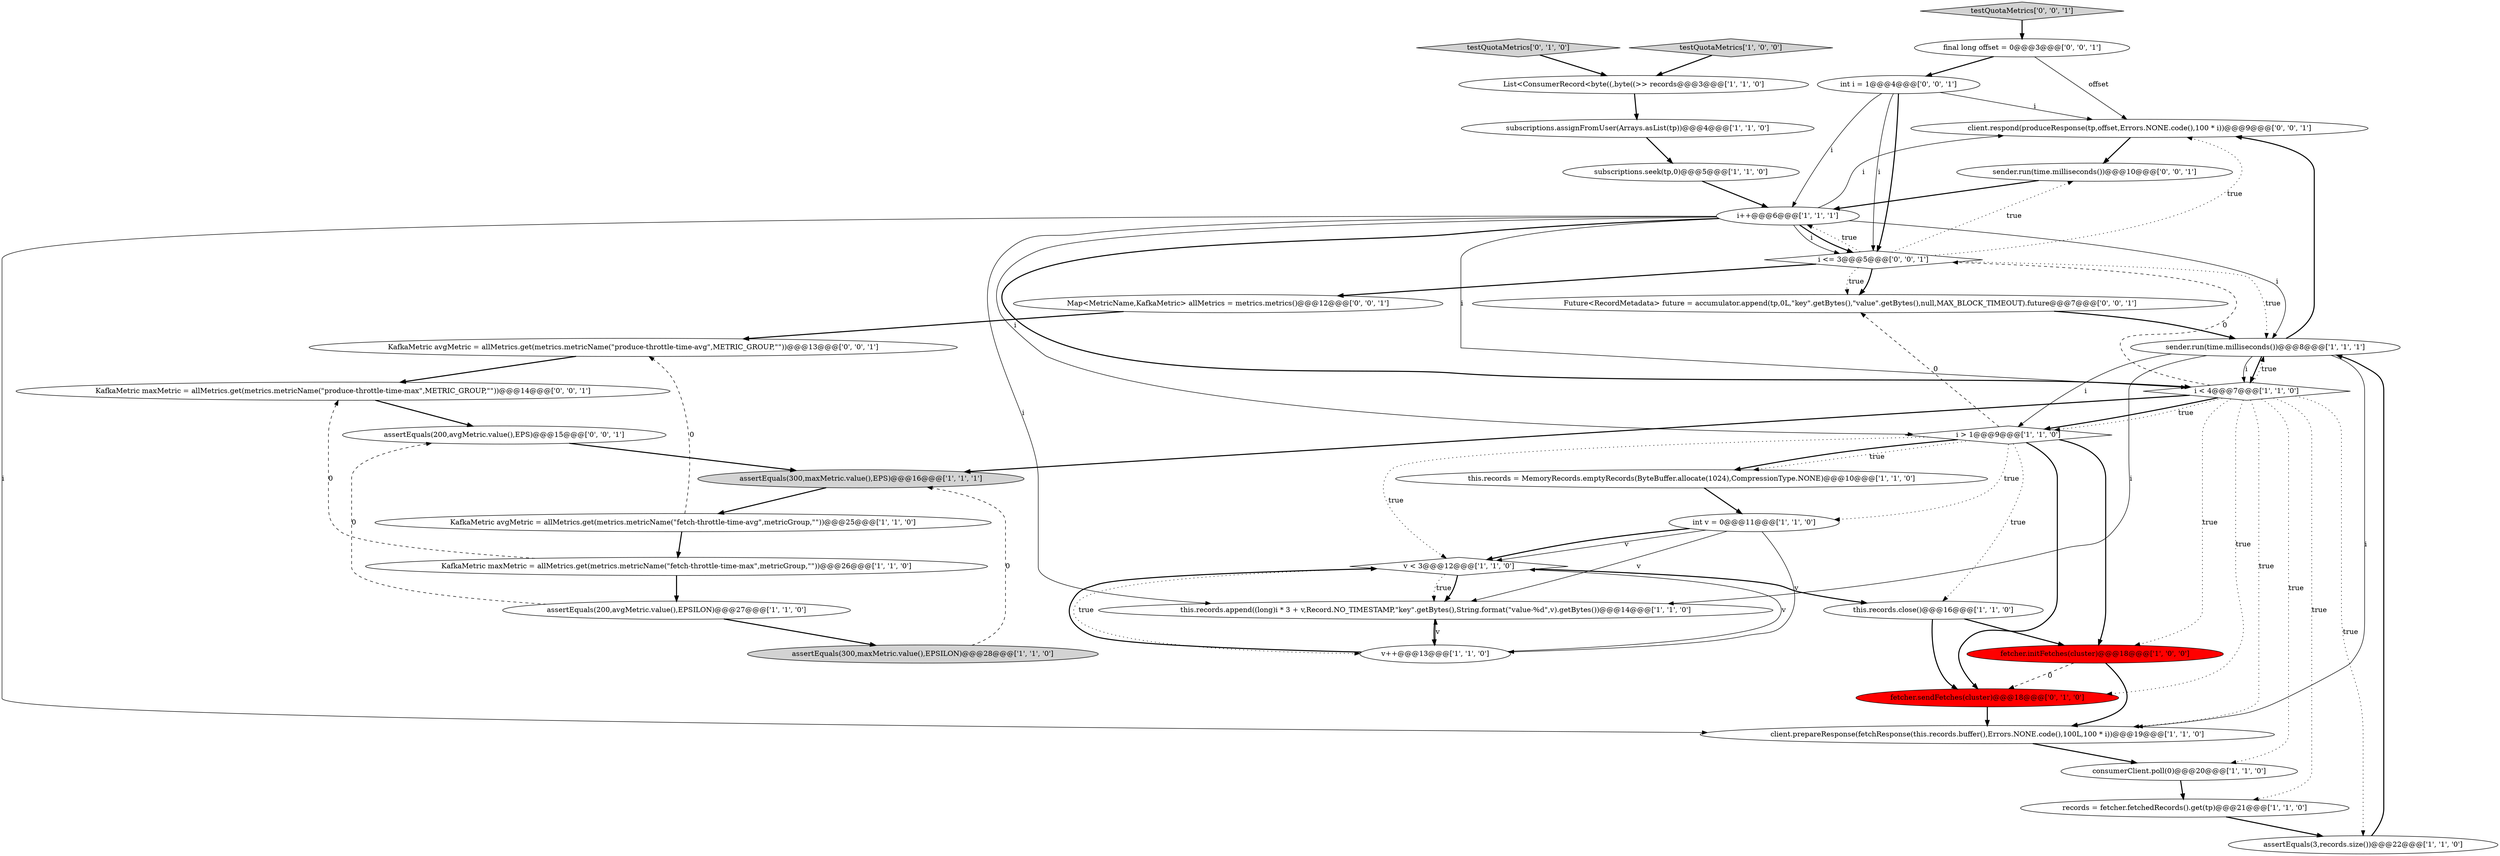 digraph {
31 [style = filled, label = "client.respond(produceResponse(tp,offset,Errors.NONE.code(),100 * i))@@@9@@@['0', '0', '1']", fillcolor = white, shape = ellipse image = "AAA0AAABBB3BBB"];
8 [style = filled, label = "client.prepareResponse(fetchResponse(this.records.buffer(),Errors.NONE.code(),100L,100 * i))@@@19@@@['1', '1', '0']", fillcolor = white, shape = ellipse image = "AAA0AAABBB1BBB"];
19 [style = filled, label = "List<ConsumerRecord<byte((,byte((>> records@@@3@@@['1', '1', '0']", fillcolor = white, shape = ellipse image = "AAA0AAABBB1BBB"];
22 [style = filled, label = "v < 3@@@12@@@['1', '1', '0']", fillcolor = white, shape = diamond image = "AAA0AAABBB1BBB"];
2 [style = filled, label = "int v = 0@@@11@@@['1', '1', '0']", fillcolor = white, shape = ellipse image = "AAA0AAABBB1BBB"];
24 [style = filled, label = "testQuotaMetrics['0', '1', '0']", fillcolor = lightgray, shape = diamond image = "AAA0AAABBB2BBB"];
15 [style = filled, label = "i > 1@@@9@@@['1', '1', '0']", fillcolor = white, shape = diamond image = "AAA0AAABBB1BBB"];
27 [style = filled, label = "testQuotaMetrics['0', '0', '1']", fillcolor = lightgray, shape = diamond image = "AAA0AAABBB3BBB"];
9 [style = filled, label = "consumerClient.poll(0)@@@20@@@['1', '1', '0']", fillcolor = white, shape = ellipse image = "AAA0AAABBB1BBB"];
25 [style = filled, label = "fetcher.sendFetches(cluster)@@@18@@@['0', '1', '0']", fillcolor = red, shape = ellipse image = "AAA1AAABBB2BBB"];
33 [style = filled, label = "Future<RecordMetadata> future = accumulator.append(tp,0L,\"key\".getBytes(),\"value\".getBytes(),null,MAX_BLOCK_TIMEOUT).future@@@7@@@['0', '0', '1']", fillcolor = white, shape = ellipse image = "AAA0AAABBB3BBB"];
34 [style = filled, label = "KafkaMetric maxMetric = allMetrics.get(metrics.metricName(\"produce-throttle-time-max\",METRIC_GROUP,\"\"))@@@14@@@['0', '0', '1']", fillcolor = white, shape = ellipse image = "AAA0AAABBB3BBB"];
7 [style = filled, label = "assertEquals(300,maxMetric.value(),EPSILON)@@@28@@@['1', '1', '0']", fillcolor = lightgray, shape = ellipse image = "AAA0AAABBB1BBB"];
20 [style = filled, label = "sender.run(time.milliseconds())@@@8@@@['1', '1', '1']", fillcolor = white, shape = ellipse image = "AAA0AAABBB1BBB"];
1 [style = filled, label = "i++@@@6@@@['1', '1', '1']", fillcolor = white, shape = ellipse image = "AAA0AAABBB1BBB"];
13 [style = filled, label = "records = fetcher.fetchedRecords().get(tp)@@@21@@@['1', '1', '0']", fillcolor = white, shape = ellipse image = "AAA0AAABBB1BBB"];
16 [style = filled, label = "this.records.append((long)i * 3 + v,Record.NO_TIMESTAMP,\"key\".getBytes(),String.format(\"value-%d\",v).getBytes())@@@14@@@['1', '1', '0']", fillcolor = white, shape = ellipse image = "AAA0AAABBB1BBB"];
21 [style = filled, label = "assertEquals(3,records.size())@@@22@@@['1', '1', '0']", fillcolor = white, shape = ellipse image = "AAA0AAABBB1BBB"];
23 [style = filled, label = "assertEquals(200,avgMetric.value(),EPSILON)@@@27@@@['1', '1', '0']", fillcolor = white, shape = ellipse image = "AAA0AAABBB1BBB"];
32 [style = filled, label = "Map<MetricName,KafkaMetric> allMetrics = metrics.metrics()@@@12@@@['0', '0', '1']", fillcolor = white, shape = ellipse image = "AAA0AAABBB3BBB"];
26 [style = filled, label = "int i = 1@@@4@@@['0', '0', '1']", fillcolor = white, shape = ellipse image = "AAA0AAABBB3BBB"];
0 [style = filled, label = "fetcher.initFetches(cluster)@@@18@@@['1', '0', '0']", fillcolor = red, shape = ellipse image = "AAA1AAABBB1BBB"];
30 [style = filled, label = "KafkaMetric avgMetric = allMetrics.get(metrics.metricName(\"produce-throttle-time-avg\",METRIC_GROUP,\"\"))@@@13@@@['0', '0', '1']", fillcolor = white, shape = ellipse image = "AAA0AAABBB3BBB"];
3 [style = filled, label = "v++@@@13@@@['1', '1', '0']", fillcolor = white, shape = ellipse image = "AAA0AAABBB1BBB"];
12 [style = filled, label = "this.records.close()@@@16@@@['1', '1', '0']", fillcolor = white, shape = ellipse image = "AAA0AAABBB1BBB"];
11 [style = filled, label = "subscriptions.seek(tp,0)@@@5@@@['1', '1', '0']", fillcolor = white, shape = ellipse image = "AAA0AAABBB1BBB"];
4 [style = filled, label = "i < 4@@@7@@@['1', '1', '0']", fillcolor = white, shape = diamond image = "AAA0AAABBB1BBB"];
36 [style = filled, label = "i <= 3@@@5@@@['0', '0', '1']", fillcolor = white, shape = diamond image = "AAA0AAABBB3BBB"];
35 [style = filled, label = "assertEquals(200,avgMetric.value(),EPS)@@@15@@@['0', '0', '1']", fillcolor = white, shape = ellipse image = "AAA0AAABBB3BBB"];
28 [style = filled, label = "final long offset = 0@@@3@@@['0', '0', '1']", fillcolor = white, shape = ellipse image = "AAA0AAABBB3BBB"];
29 [style = filled, label = "sender.run(time.milliseconds())@@@10@@@['0', '0', '1']", fillcolor = white, shape = ellipse image = "AAA0AAABBB3BBB"];
5 [style = filled, label = "subscriptions.assignFromUser(Arrays.asList(tp))@@@4@@@['1', '1', '0']", fillcolor = white, shape = ellipse image = "AAA0AAABBB1BBB"];
14 [style = filled, label = "KafkaMetric maxMetric = allMetrics.get(metrics.metricName(\"fetch-throttle-time-max\",metricGroup,\"\"))@@@26@@@['1', '1', '0']", fillcolor = white, shape = ellipse image = "AAA0AAABBB1BBB"];
17 [style = filled, label = "KafkaMetric avgMetric = allMetrics.get(metrics.metricName(\"fetch-throttle-time-avg\",metricGroup,\"\"))@@@25@@@['1', '1', '0']", fillcolor = white, shape = ellipse image = "AAA0AAABBB1BBB"];
10 [style = filled, label = "this.records = MemoryRecords.emptyRecords(ByteBuffer.allocate(1024),CompressionType.NONE)@@@10@@@['1', '1', '0']", fillcolor = white, shape = ellipse image = "AAA0AAABBB1BBB"];
6 [style = filled, label = "testQuotaMetrics['1', '0', '0']", fillcolor = lightgray, shape = diamond image = "AAA0AAABBB1BBB"];
18 [style = filled, label = "assertEquals(300,maxMetric.value(),EPS)@@@16@@@['1', '1', '1']", fillcolor = lightgray, shape = ellipse image = "AAA0AAABBB1BBB"];
15->10 [style = bold, label=""];
26->36 [style = solid, label="i"];
15->25 [style = bold, label=""];
27->28 [style = bold, label=""];
4->15 [style = bold, label=""];
26->1 [style = solid, label="i"];
36->33 [style = bold, label=""];
36->20 [style = dotted, label="true"];
19->5 [style = bold, label=""];
0->25 [style = dashed, label="0"];
4->36 [style = dashed, label="0"];
17->14 [style = bold, label=""];
15->0 [style = bold, label=""];
22->16 [style = dotted, label="true"];
0->8 [style = bold, label=""];
15->33 [style = dashed, label="0"];
29->1 [style = bold, label=""];
16->3 [style = bold, label=""];
1->4 [style = bold, label=""];
24->19 [style = bold, label=""];
35->18 [style = bold, label=""];
15->2 [style = dotted, label="true"];
4->0 [style = dotted, label="true"];
28->31 [style = solid, label="offset"];
1->36 [style = solid, label="i"];
23->35 [style = dashed, label="0"];
31->29 [style = bold, label=""];
15->10 [style = dotted, label="true"];
4->18 [style = bold, label=""];
20->31 [style = bold, label=""];
30->34 [style = bold, label=""];
2->22 [style = solid, label="v"];
36->31 [style = dotted, label="true"];
4->13 [style = dotted, label="true"];
15->12 [style = dotted, label="true"];
10->2 [style = bold, label=""];
5->11 [style = bold, label=""];
23->7 [style = bold, label=""];
36->29 [style = dotted, label="true"];
34->35 [style = bold, label=""];
3->22 [style = solid, label="v"];
20->15 [style = solid, label="i"];
1->20 [style = solid, label="i"];
20->8 [style = solid, label="i"];
22->16 [style = bold, label=""];
28->26 [style = bold, label=""];
4->15 [style = dotted, label="true"];
1->4 [style = solid, label="i"];
32->30 [style = bold, label=""];
2->16 [style = solid, label="v"];
1->15 [style = solid, label="i"];
4->21 [style = dotted, label="true"];
26->31 [style = solid, label="i"];
14->23 [style = bold, label=""];
20->16 [style = solid, label="i"];
22->3 [style = dotted, label="true"];
20->4 [style = solid, label="i"];
36->33 [style = dotted, label="true"];
36->1 [style = dotted, label="true"];
33->20 [style = bold, label=""];
7->18 [style = dashed, label="0"];
14->34 [style = dashed, label="0"];
11->1 [style = bold, label=""];
26->36 [style = bold, label=""];
2->3 [style = solid, label="v"];
4->20 [style = dotted, label="true"];
18->17 [style = bold, label=""];
4->8 [style = dotted, label="true"];
36->32 [style = bold, label=""];
15->22 [style = dotted, label="true"];
1->8 [style = solid, label="i"];
6->19 [style = bold, label=""];
1->31 [style = solid, label="i"];
4->25 [style = dotted, label="true"];
3->22 [style = bold, label=""];
12->0 [style = bold, label=""];
1->36 [style = bold, label=""];
20->4 [style = bold, label=""];
1->16 [style = solid, label="i"];
3->16 [style = solid, label="v"];
21->20 [style = bold, label=""];
22->12 [style = bold, label=""];
12->25 [style = bold, label=""];
8->9 [style = bold, label=""];
25->8 [style = bold, label=""];
4->9 [style = dotted, label="true"];
2->22 [style = bold, label=""];
13->21 [style = bold, label=""];
17->30 [style = dashed, label="0"];
9->13 [style = bold, label=""];
}
